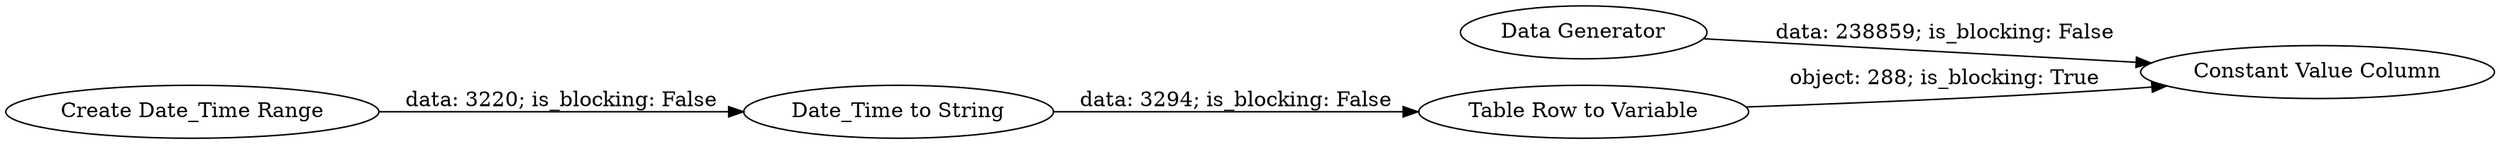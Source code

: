 digraph {
	"8408728361094120631_2" [label="Date_Time to String"]
	"8408728361094120631_6" [label="Table Row to Variable"]
	"8408728361094120631_4" [label="Data Generator"]
	"8408728361094120631_3" [label="Constant Value Column"]
	"8408728361094120631_1" [label="Create Date_Time Range"]
	"8408728361094120631_4" -> "8408728361094120631_3" [label="data: 238859; is_blocking: False"]
	"8408728361094120631_1" -> "8408728361094120631_2" [label="data: 3220; is_blocking: False"]
	"8408728361094120631_2" -> "8408728361094120631_6" [label="data: 3294; is_blocking: False"]
	"8408728361094120631_6" -> "8408728361094120631_3" [label="object: 288; is_blocking: True"]
	rankdir=LR
}
